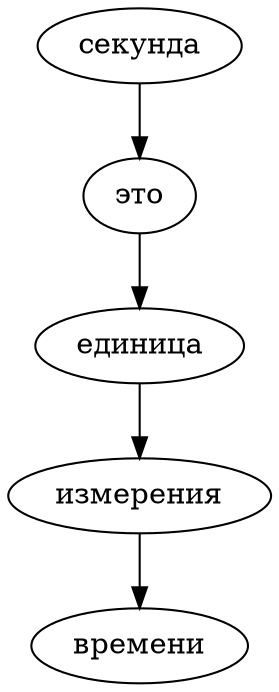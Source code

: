digraph G {
  "секунда";
  "секунда" -> "это";
  "это";
  "это" -> "единица";
  "единица";
  "единица" -> "измерения";
  "измерения";
  "измерения" -> "времени";
  "времени";
}
